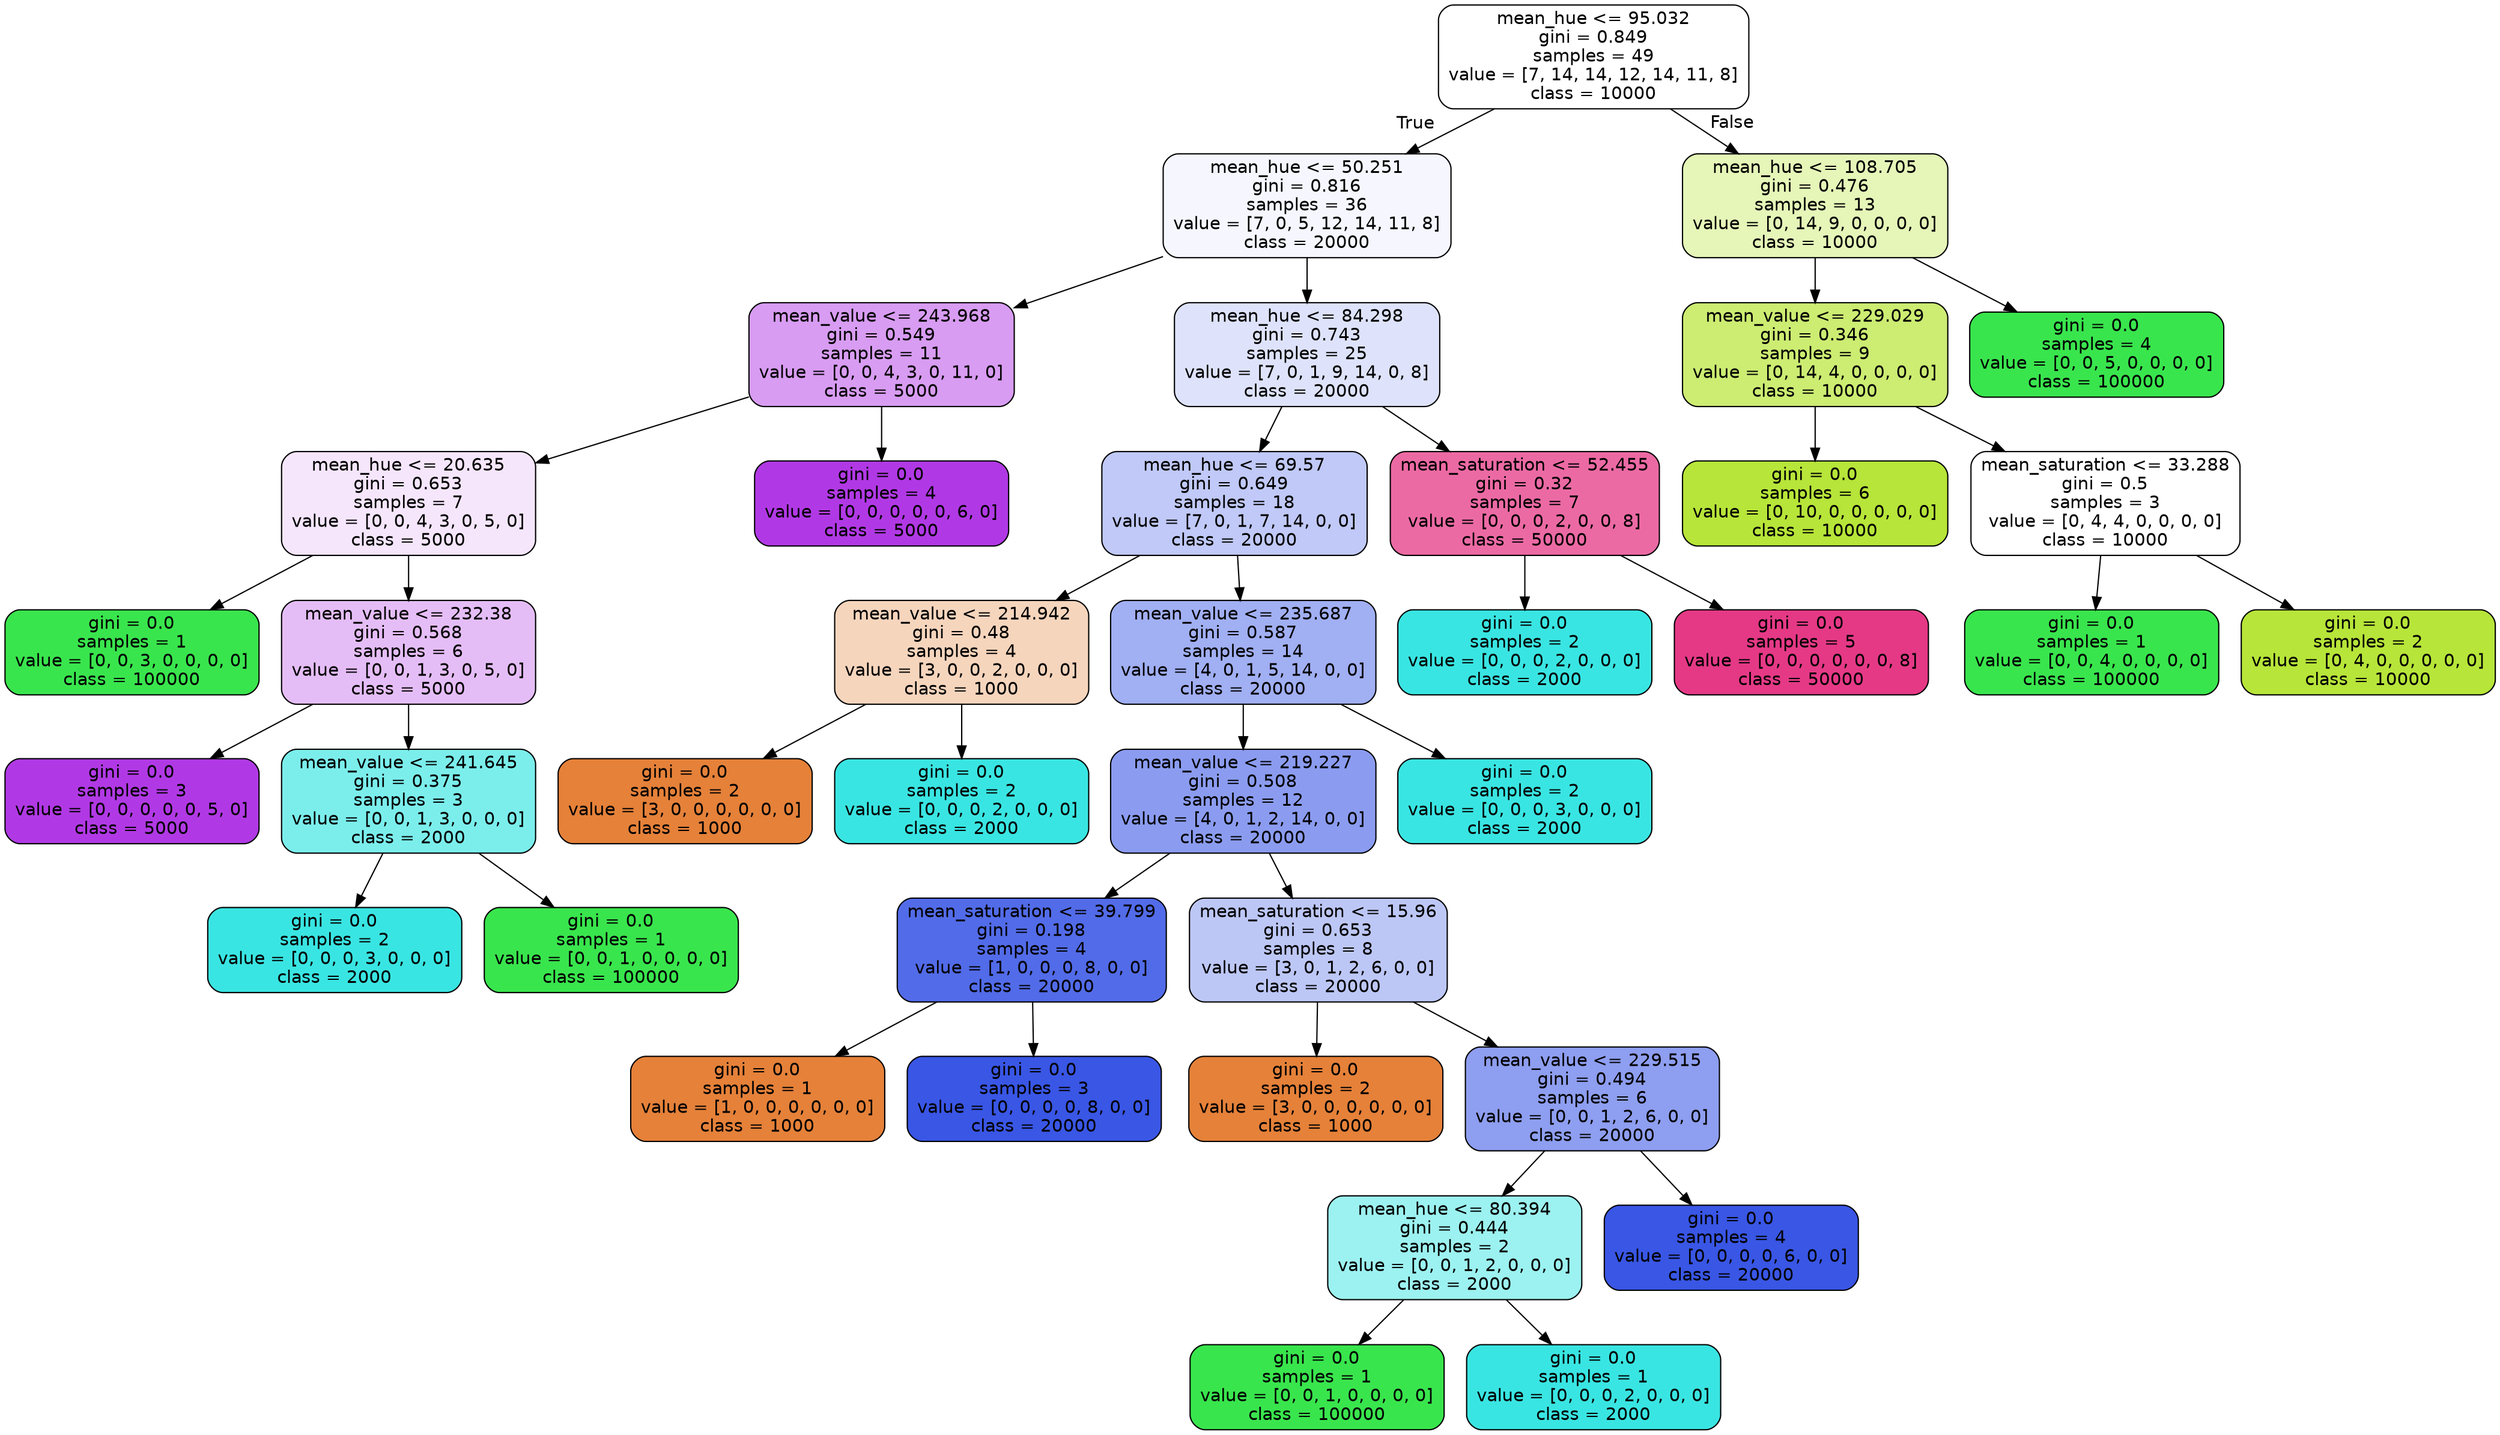 digraph Tree {
node [shape=box, style="filled, rounded", color="black", fontname="helvetica"] ;
edge [fontname="helvetica"] ;
0 [label="mean_hue <= 95.032\ngini = 0.849\nsamples = 49\nvalue = [7, 14, 14, 12, 14, 11, 8]\nclass = 10000", fillcolor="#ffffff"] ;
1 [label="mean_hue <= 50.251\ngini = 0.816\nsamples = 36\nvalue = [7, 0, 5, 12, 14, 11, 8]\nclass = 20000", fillcolor="#f6f7fe"] ;
0 -> 1 [labeldistance=2.5, labelangle=45, headlabel="True"] ;
2 [label="mean_value <= 243.968\ngini = 0.549\nsamples = 11\nvalue = [0, 0, 4, 3, 0, 11, 0]\nclass = 5000", fillcolor="#d89cf2"] ;
1 -> 2 ;
3 [label="mean_hue <= 20.635\ngini = 0.653\nsamples = 7\nvalue = [0, 0, 4, 3, 0, 5, 0]\nclass = 5000", fillcolor="#f5e6fc"] ;
2 -> 3 ;
4 [label="gini = 0.0\nsamples = 1\nvalue = [0, 0, 3, 0, 0, 0, 0]\nclass = 100000", fillcolor="#39e54d"] ;
3 -> 4 ;
5 [label="mean_value <= 232.38\ngini = 0.568\nsamples = 6\nvalue = [0, 0, 1, 3, 0, 5, 0]\nclass = 5000", fillcolor="#e5bdf6"] ;
3 -> 5 ;
6 [label="gini = 0.0\nsamples = 3\nvalue = [0, 0, 0, 0, 0, 5, 0]\nclass = 5000", fillcolor="#b139e5"] ;
5 -> 6 ;
7 [label="mean_value <= 241.645\ngini = 0.375\nsamples = 3\nvalue = [0, 0, 1, 3, 0, 0, 0]\nclass = 2000", fillcolor="#7beeec"] ;
5 -> 7 ;
8 [label="gini = 0.0\nsamples = 2\nvalue = [0, 0, 0, 3, 0, 0, 0]\nclass = 2000", fillcolor="#39e5e2"] ;
7 -> 8 ;
9 [label="gini = 0.0\nsamples = 1\nvalue = [0, 0, 1, 0, 0, 0, 0]\nclass = 100000", fillcolor="#39e54d"] ;
7 -> 9 ;
10 [label="gini = 0.0\nsamples = 4\nvalue = [0, 0, 0, 0, 0, 6, 0]\nclass = 5000", fillcolor="#b139e5"] ;
2 -> 10 ;
11 [label="mean_hue <= 84.298\ngini = 0.743\nsamples = 25\nvalue = [7, 0, 1, 9, 14, 0, 8]\nclass = 20000", fillcolor="#dee3fb"] ;
1 -> 11 ;
12 [label="mean_hue <= 69.57\ngini = 0.649\nsamples = 18\nvalue = [7, 0, 1, 7, 14, 0, 0]\nclass = 20000", fillcolor="#c0c9f7"] ;
11 -> 12 ;
13 [label="mean_value <= 214.942\ngini = 0.48\nsamples = 4\nvalue = [3, 0, 0, 2, 0, 0, 0]\nclass = 1000", fillcolor="#f6d5bd"] ;
12 -> 13 ;
14 [label="gini = 0.0\nsamples = 2\nvalue = [3, 0, 0, 0, 0, 0, 0]\nclass = 1000", fillcolor="#e58139"] ;
13 -> 14 ;
15 [label="gini = 0.0\nsamples = 2\nvalue = [0, 0, 0, 2, 0, 0, 0]\nclass = 2000", fillcolor="#39e5e2"] ;
13 -> 15 ;
16 [label="mean_value <= 235.687\ngini = 0.587\nsamples = 14\nvalue = [4, 0, 1, 5, 14, 0, 0]\nclass = 20000", fillcolor="#a1aff3"] ;
12 -> 16 ;
17 [label="mean_value <= 219.227\ngini = 0.508\nsamples = 12\nvalue = [4, 0, 1, 2, 14, 0, 0]\nclass = 20000", fillcolor="#8b9cf0"] ;
16 -> 17 ;
18 [label="mean_saturation <= 39.799\ngini = 0.198\nsamples = 4\nvalue = [1, 0, 0, 0, 8, 0, 0]\nclass = 20000", fillcolor="#526be8"] ;
17 -> 18 ;
19 [label="gini = 0.0\nsamples = 1\nvalue = [1, 0, 0, 0, 0, 0, 0]\nclass = 1000", fillcolor="#e58139"] ;
18 -> 19 ;
20 [label="gini = 0.0\nsamples = 3\nvalue = [0, 0, 0, 0, 8, 0, 0]\nclass = 20000", fillcolor="#3956e5"] ;
18 -> 20 ;
21 [label="mean_saturation <= 15.96\ngini = 0.653\nsamples = 8\nvalue = [3, 0, 1, 2, 6, 0, 0]\nclass = 20000", fillcolor="#bdc7f6"] ;
17 -> 21 ;
22 [label="gini = 0.0\nsamples = 2\nvalue = [3, 0, 0, 0, 0, 0, 0]\nclass = 1000", fillcolor="#e58139"] ;
21 -> 22 ;
23 [label="mean_value <= 229.515\ngini = 0.494\nsamples = 6\nvalue = [0, 0, 1, 2, 6, 0, 0]\nclass = 20000", fillcolor="#8e9ef0"] ;
21 -> 23 ;
24 [label="mean_hue <= 80.394\ngini = 0.444\nsamples = 2\nvalue = [0, 0, 1, 2, 0, 0, 0]\nclass = 2000", fillcolor="#9cf2f0"] ;
23 -> 24 ;
25 [label="gini = 0.0\nsamples = 1\nvalue = [0, 0, 1, 0, 0, 0, 0]\nclass = 100000", fillcolor="#39e54d"] ;
24 -> 25 ;
26 [label="gini = 0.0\nsamples = 1\nvalue = [0, 0, 0, 2, 0, 0, 0]\nclass = 2000", fillcolor="#39e5e2"] ;
24 -> 26 ;
27 [label="gini = 0.0\nsamples = 4\nvalue = [0, 0, 0, 0, 6, 0, 0]\nclass = 20000", fillcolor="#3956e5"] ;
23 -> 27 ;
28 [label="gini = 0.0\nsamples = 2\nvalue = [0, 0, 0, 3, 0, 0, 0]\nclass = 2000", fillcolor="#39e5e2"] ;
16 -> 28 ;
29 [label="mean_saturation <= 52.455\ngini = 0.32\nsamples = 7\nvalue = [0, 0, 0, 2, 0, 0, 8]\nclass = 50000", fillcolor="#ec6aa4"] ;
11 -> 29 ;
30 [label="gini = 0.0\nsamples = 2\nvalue = [0, 0, 0, 2, 0, 0, 0]\nclass = 2000", fillcolor="#39e5e2"] ;
29 -> 30 ;
31 [label="gini = 0.0\nsamples = 5\nvalue = [0, 0, 0, 0, 0, 0, 8]\nclass = 50000", fillcolor="#e53986"] ;
29 -> 31 ;
32 [label="mean_hue <= 108.705\ngini = 0.476\nsamples = 13\nvalue = [0, 14, 9, 0, 0, 0, 0]\nclass = 10000", fillcolor="#e5f6b8"] ;
0 -> 32 [labeldistance=2.5, labelangle=-45, headlabel="False"] ;
33 [label="mean_value <= 229.029\ngini = 0.346\nsamples = 9\nvalue = [0, 14, 4, 0, 0, 0, 0]\nclass = 10000", fillcolor="#ccec72"] ;
32 -> 33 ;
34 [label="gini = 0.0\nsamples = 6\nvalue = [0, 10, 0, 0, 0, 0, 0]\nclass = 10000", fillcolor="#b7e539"] ;
33 -> 34 ;
35 [label="mean_saturation <= 33.288\ngini = 0.5\nsamples = 3\nvalue = [0, 4, 4, 0, 0, 0, 0]\nclass = 10000", fillcolor="#ffffff"] ;
33 -> 35 ;
36 [label="gini = 0.0\nsamples = 1\nvalue = [0, 0, 4, 0, 0, 0, 0]\nclass = 100000", fillcolor="#39e54d"] ;
35 -> 36 ;
37 [label="gini = 0.0\nsamples = 2\nvalue = [0, 4, 0, 0, 0, 0, 0]\nclass = 10000", fillcolor="#b7e539"] ;
35 -> 37 ;
38 [label="gini = 0.0\nsamples = 4\nvalue = [0, 0, 5, 0, 0, 0, 0]\nclass = 100000", fillcolor="#39e54d"] ;
32 -> 38 ;
}
